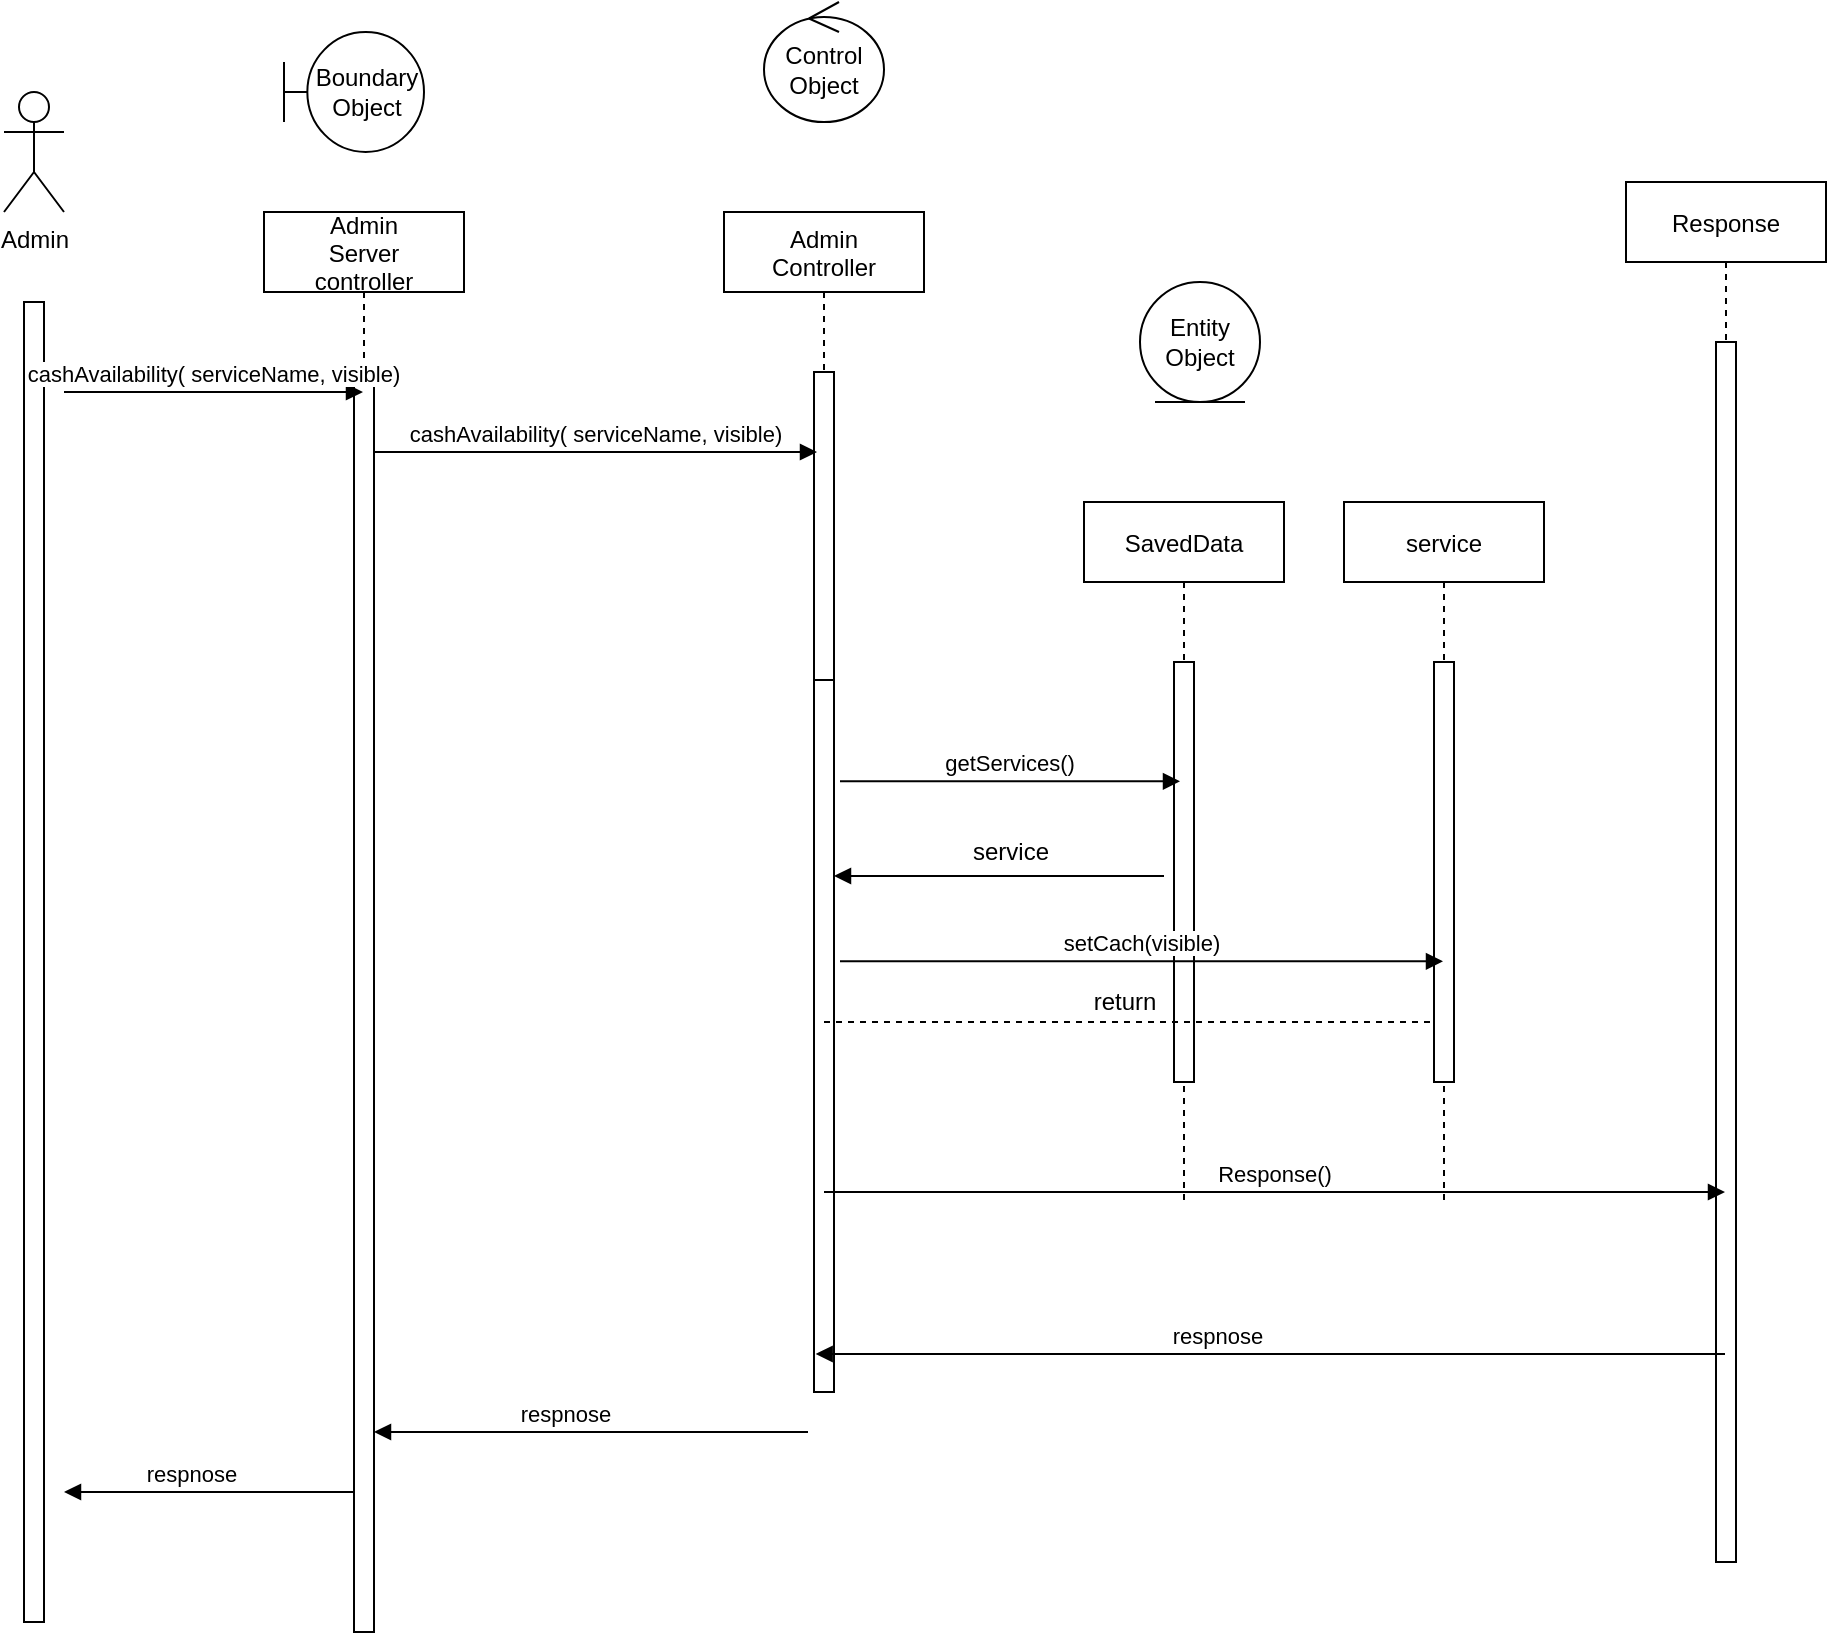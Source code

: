 <mxfile version="13.9.9" type="device"><diagram id="wBz0Saauq2RpKoerHKNy" name="Page-1"><mxGraphModel dx="1278" dy="2095" grid="1" gridSize="10" guides="1" tooltips="1" connect="1" arrows="1" fold="1" page="1" pageScale="1" pageWidth="850" pageHeight="1100" math="0" shadow="0"><root><mxCell id="0"/><mxCell id="1" parent="0"/><mxCell id="yGrcXlZIoXr0E-24zQhh-1" value="Admin&#10;Controller" style="shape=umlLifeline;perimeter=lifelinePerimeter;container=1;collapsible=0;recursiveResize=0;rounded=0;shadow=0;strokeWidth=1;" parent="1" vertex="1"><mxGeometry x="420" y="-55" width="100" height="590" as="geometry"/></mxCell><mxCell id="yGrcXlZIoXr0E-24zQhh-2" value="" style="points=[];perimeter=orthogonalPerimeter;rounded=0;shadow=0;strokeWidth=1;" parent="yGrcXlZIoXr0E-24zQhh-1" vertex="1"><mxGeometry x="45" y="80" width="10" height="160" as="geometry"/></mxCell><mxCell id="yGrcXlZIoXr0E-24zQhh-3" value="" style="html=1;points=[];perimeter=orthogonalPerimeter;" parent="yGrcXlZIoXr0E-24zQhh-1" vertex="1"><mxGeometry x="45" y="234" width="10" height="356" as="geometry"/></mxCell><mxCell id="yGrcXlZIoXr0E-24zQhh-5" value="" style="points=[];perimeter=orthogonalPerimeter;rounded=0;shadow=0;strokeWidth=1;" parent="1" vertex="1"><mxGeometry x="70" y="-10" width="10" height="660" as="geometry"/></mxCell><mxCell id="yGrcXlZIoXr0E-24zQhh-6" value="Admin" style="shape=umlActor;verticalLabelPosition=bottom;verticalAlign=top;html=1;outlineConnect=0;" parent="1" vertex="1"><mxGeometry x="60" y="-115" width="30" height="60" as="geometry"/></mxCell><mxCell id="yGrcXlZIoXr0E-24zQhh-7" value="SavedData" style="shape=umlLifeline;perimeter=lifelinePerimeter;container=1;collapsible=0;recursiveResize=0;rounded=0;shadow=0;strokeWidth=1;" parent="1" vertex="1"><mxGeometry x="600" y="90" width="100" height="350" as="geometry"/></mxCell><mxCell id="yGrcXlZIoXr0E-24zQhh-8" value="" style="points=[];perimeter=orthogonalPerimeter;rounded=0;shadow=0;strokeWidth=1;" parent="yGrcXlZIoXr0E-24zQhh-7" vertex="1"><mxGeometry x="45" y="80" width="10" height="210" as="geometry"/></mxCell><mxCell id="yGrcXlZIoXr0E-24zQhh-9" value="Boundary Object" style="shape=umlBoundary;whiteSpace=wrap;html=1;" parent="1" vertex="1"><mxGeometry x="200" y="-145" width="70" height="60" as="geometry"/></mxCell><mxCell id="yGrcXlZIoXr0E-24zQhh-10" value="Entity Object" style="ellipse;shape=umlEntity;whiteSpace=wrap;html=1;" parent="1" vertex="1"><mxGeometry x="628" y="-20" width="60" height="60" as="geometry"/></mxCell><mxCell id="yGrcXlZIoXr0E-24zQhh-11" value="Control Object" style="ellipse;shape=umlControl;whiteSpace=wrap;html=1;" parent="1" vertex="1"><mxGeometry x="440" y="-160" width="60" height="60" as="geometry"/></mxCell><mxCell id="yGrcXlZIoXr0E-24zQhh-12" value="getServices()" style="verticalAlign=bottom;endArrow=block;entryX=0;entryY=0;shadow=0;strokeWidth=1;" parent="1" edge="1"><mxGeometry relative="1" as="geometry"><mxPoint x="478" y="229.63" as="sourcePoint"/><mxPoint x="648" y="229.63" as="targetPoint"/></mxGeometry></mxCell><mxCell id="yGrcXlZIoXr0E-24zQhh-13" value="" style="verticalAlign=bottom;endArrow=block;shadow=0;strokeWidth=1;" parent="1" target="yGrcXlZIoXr0E-24zQhh-3" edge="1"><mxGeometry relative="1" as="geometry"><mxPoint x="640" y="277" as="sourcePoint"/><mxPoint x="482.34" y="277.28" as="targetPoint"/></mxGeometry></mxCell><mxCell id="yGrcXlZIoXr0E-24zQhh-14" value="service" style="text;html=1;align=center;verticalAlign=middle;resizable=0;points=[];autosize=1;strokeColor=none;fillColor=none;" parent="1" vertex="1"><mxGeometry x="538" y="255" width="50" height="20" as="geometry"/></mxCell><mxCell id="yGrcXlZIoXr0E-24zQhh-18" value="Admin&#10;Server&#10;controller" style="shape=umlLifeline;perimeter=lifelinePerimeter;container=1;collapsible=0;recursiveResize=0;rounded=0;shadow=0;strokeWidth=1;" parent="1" vertex="1"><mxGeometry x="190" y="-55" width="100" height="710" as="geometry"/></mxCell><mxCell id="yGrcXlZIoXr0E-24zQhh-19" value="" style="points=[];perimeter=orthogonalPerimeter;rounded=0;shadow=0;strokeWidth=1;" parent="yGrcXlZIoXr0E-24zQhh-18" vertex="1"><mxGeometry x="45" y="80" width="10" height="630" as="geometry"/></mxCell><mxCell id="yGrcXlZIoXr0E-24zQhh-20" value="cashAvailability( serviceName, visible)" style="verticalAlign=bottom;endArrow=block;shadow=0;strokeWidth=1;" parent="1" target="yGrcXlZIoXr0E-24zQhh-18" edge="1"><mxGeometry relative="1" as="geometry"><mxPoint x="90" y="35" as="sourcePoint"/><mxPoint x="230" y="15" as="targetPoint"/></mxGeometry></mxCell><mxCell id="yGrcXlZIoXr0E-24zQhh-21" value="Response" style="shape=umlLifeline;perimeter=lifelinePerimeter;container=1;collapsible=0;recursiveResize=0;rounded=0;shadow=0;strokeWidth=1;" parent="1" vertex="1"><mxGeometry x="871" y="-70" width="100" height="670" as="geometry"/></mxCell><mxCell id="yGrcXlZIoXr0E-24zQhh-22" value="" style="points=[];perimeter=orthogonalPerimeter;rounded=0;shadow=0;strokeWidth=1;" parent="yGrcXlZIoXr0E-24zQhh-21" vertex="1"><mxGeometry x="45" y="80" width="10" height="610" as="geometry"/></mxCell><mxCell id="yGrcXlZIoXr0E-24zQhh-23" value="cashAvailability( serviceName, visible)" style="verticalAlign=bottom;endArrow=block;shadow=0;strokeWidth=1;" parent="1" edge="1"><mxGeometry relative="1" as="geometry"><mxPoint x="245" y="65" as="sourcePoint"/><mxPoint x="466.5" y="65" as="targetPoint"/></mxGeometry></mxCell><mxCell id="yGrcXlZIoXr0E-24zQhh-24" value="Response()" style="verticalAlign=bottom;endArrow=block;shadow=0;strokeWidth=1;" parent="1" target="yGrcXlZIoXr0E-24zQhh-21" edge="1"><mxGeometry relative="1" as="geometry"><mxPoint x="470" y="435" as="sourcePoint"/><mxPoint x="430.4" y="435.13" as="targetPoint"/><Array as="points"/></mxGeometry></mxCell><mxCell id="yGrcXlZIoXr0E-24zQhh-25" value="respnose" style="verticalAlign=bottom;endArrow=block;shadow=0;strokeWidth=1;" parent="1" source="yGrcXlZIoXr0E-24zQhh-21" edge="1"><mxGeometry x="0.115" relative="1" as="geometry"><mxPoint x="790" y="516" as="sourcePoint"/><mxPoint x="465.833" y="516" as="targetPoint"/><Array as="points"/><mxPoint as="offset"/></mxGeometry></mxCell><mxCell id="yGrcXlZIoXr0E-24zQhh-26" value="respnose" style="verticalAlign=bottom;endArrow=block;shadow=0;strokeWidth=1;" parent="1" edge="1"><mxGeometry x="0.115" relative="1" as="geometry"><mxPoint x="462" y="555" as="sourcePoint"/><mxPoint x="245" y="555" as="targetPoint"/><Array as="points"/><mxPoint as="offset"/></mxGeometry></mxCell><mxCell id="yGrcXlZIoXr0E-24zQhh-27" value="respnose" style="verticalAlign=bottom;endArrow=block;shadow=0;strokeWidth=1;" parent="1" source="yGrcXlZIoXr0E-24zQhh-19" edge="1"><mxGeometry x="0.115" relative="1" as="geometry"><mxPoint x="240" y="585" as="sourcePoint"/><mxPoint x="90" y="585" as="targetPoint"/><Array as="points"/><mxPoint as="offset"/></mxGeometry></mxCell><mxCell id="yGrcXlZIoXr0E-24zQhh-29" value="service" style="shape=umlLifeline;perimeter=lifelinePerimeter;container=1;collapsible=0;recursiveResize=0;rounded=0;shadow=0;strokeWidth=1;" parent="1" vertex="1"><mxGeometry x="730" y="90" width="100" height="350" as="geometry"/></mxCell><mxCell id="yGrcXlZIoXr0E-24zQhh-30" value="" style="points=[];perimeter=orthogonalPerimeter;rounded=0;shadow=0;strokeWidth=1;" parent="yGrcXlZIoXr0E-24zQhh-29" vertex="1"><mxGeometry x="45" y="80" width="10" height="210" as="geometry"/></mxCell><mxCell id="yGrcXlZIoXr0E-24zQhh-31" value="setCach(visible)" style="verticalAlign=bottom;endArrow=block;shadow=0;strokeWidth=1;" parent="1" target="yGrcXlZIoXr0E-24zQhh-29" edge="1"><mxGeometry relative="1" as="geometry"><mxPoint x="478" y="319.66" as="sourcePoint"/><mxPoint x="648" y="319.66" as="targetPoint"/></mxGeometry></mxCell><mxCell id="yGrcXlZIoXr0E-24zQhh-32" value="" style="endArrow=none;dashed=1;html=1;" parent="1" source="yGrcXlZIoXr0E-24zQhh-1" edge="1"><mxGeometry width="50" height="50" relative="1" as="geometry"><mxPoint x="490" y="350" as="sourcePoint"/><mxPoint x="775" y="350" as="targetPoint"/></mxGeometry></mxCell><mxCell id="yGrcXlZIoXr0E-24zQhh-33" value="return" style="text;html=1;align=center;verticalAlign=middle;resizable=0;points=[];autosize=1;" parent="1" vertex="1"><mxGeometry x="595" y="330" width="50" height="20" as="geometry"/></mxCell></root></mxGraphModel></diagram></mxfile>